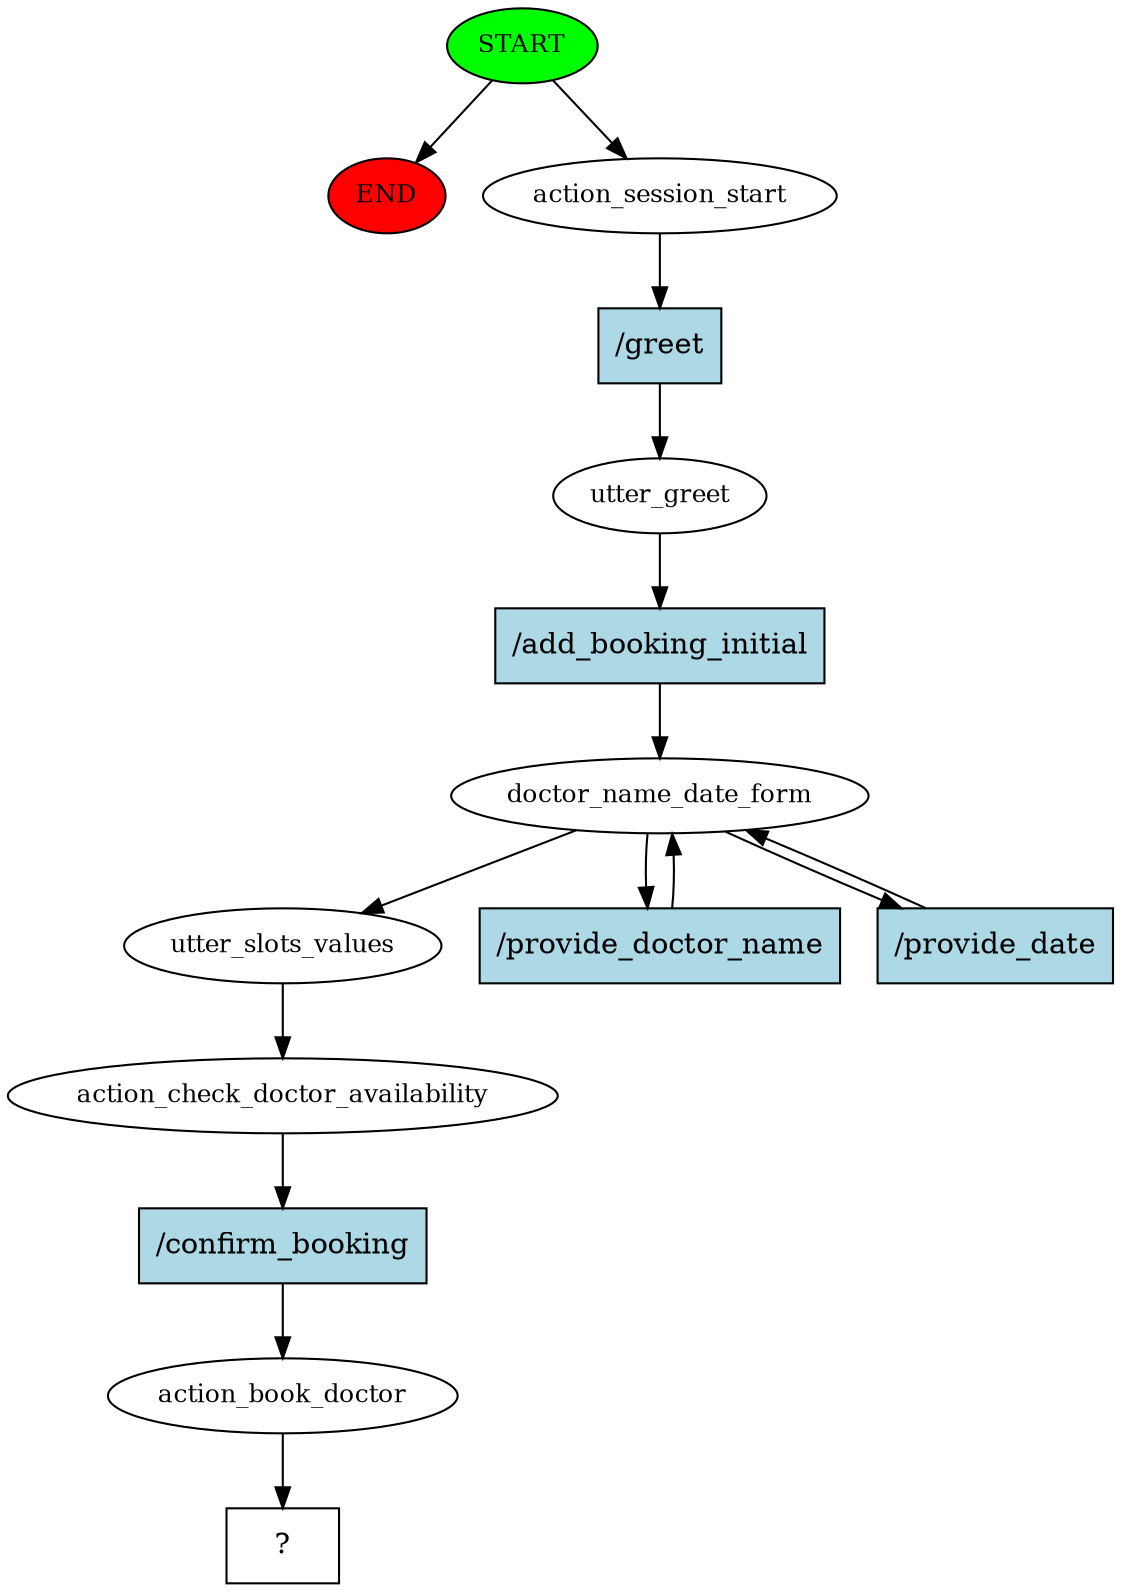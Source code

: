 digraph  {
0 [class="start active", fillcolor=green, fontsize=12, label=START, style=filled];
"-1" [class=end, fillcolor=red, fontsize=12, label=END, style=filled];
1 [class=active, fontsize=12, label=action_session_start];
2 [class=active, fontsize=12, label=utter_greet];
3 [class=active, fontsize=12, label=doctor_name_date_form];
6 [class=active, fontsize=12, label=utter_slots_values];
7 [class=active, fontsize=12, label=action_check_doctor_availability];
8 [class=active, fontsize=12, label=action_book_doctor];
9 [class="intent dashed active", label="  ?  ", shape=rect];
10 [class="intent active", fillcolor=lightblue, label="/greet", shape=rect, style=filled];
11 [class="intent active", fillcolor=lightblue, label="/add_booking_initial", shape=rect, style=filled];
12 [class="intent active", fillcolor=lightblue, label="/provide_doctor_name", shape=rect, style=filled];
13 [class="intent active", fillcolor=lightblue, label="/provide_date", shape=rect, style=filled];
14 [class="intent active", fillcolor=lightblue, label="/confirm_booking", shape=rect, style=filled];
0 -> "-1"  [class="", key=NONE, label=""];
0 -> 1  [class=active, key=NONE, label=""];
1 -> 10  [class=active, key=0];
2 -> 11  [class=active, key=0];
3 -> 6  [class=active, key=NONE, label=""];
3 -> 12  [class=active, key=0];
3 -> 13  [class=active, key=0];
6 -> 7  [class=active, key=NONE, label=""];
7 -> 14  [class=active, key=0];
8 -> 9  [class=active, key=NONE, label=""];
10 -> 2  [class=active, key=0];
11 -> 3  [class=active, key=0];
12 -> 3  [class=active, key=0];
13 -> 3  [class=active, key=0];
14 -> 8  [class=active, key=0];
}
